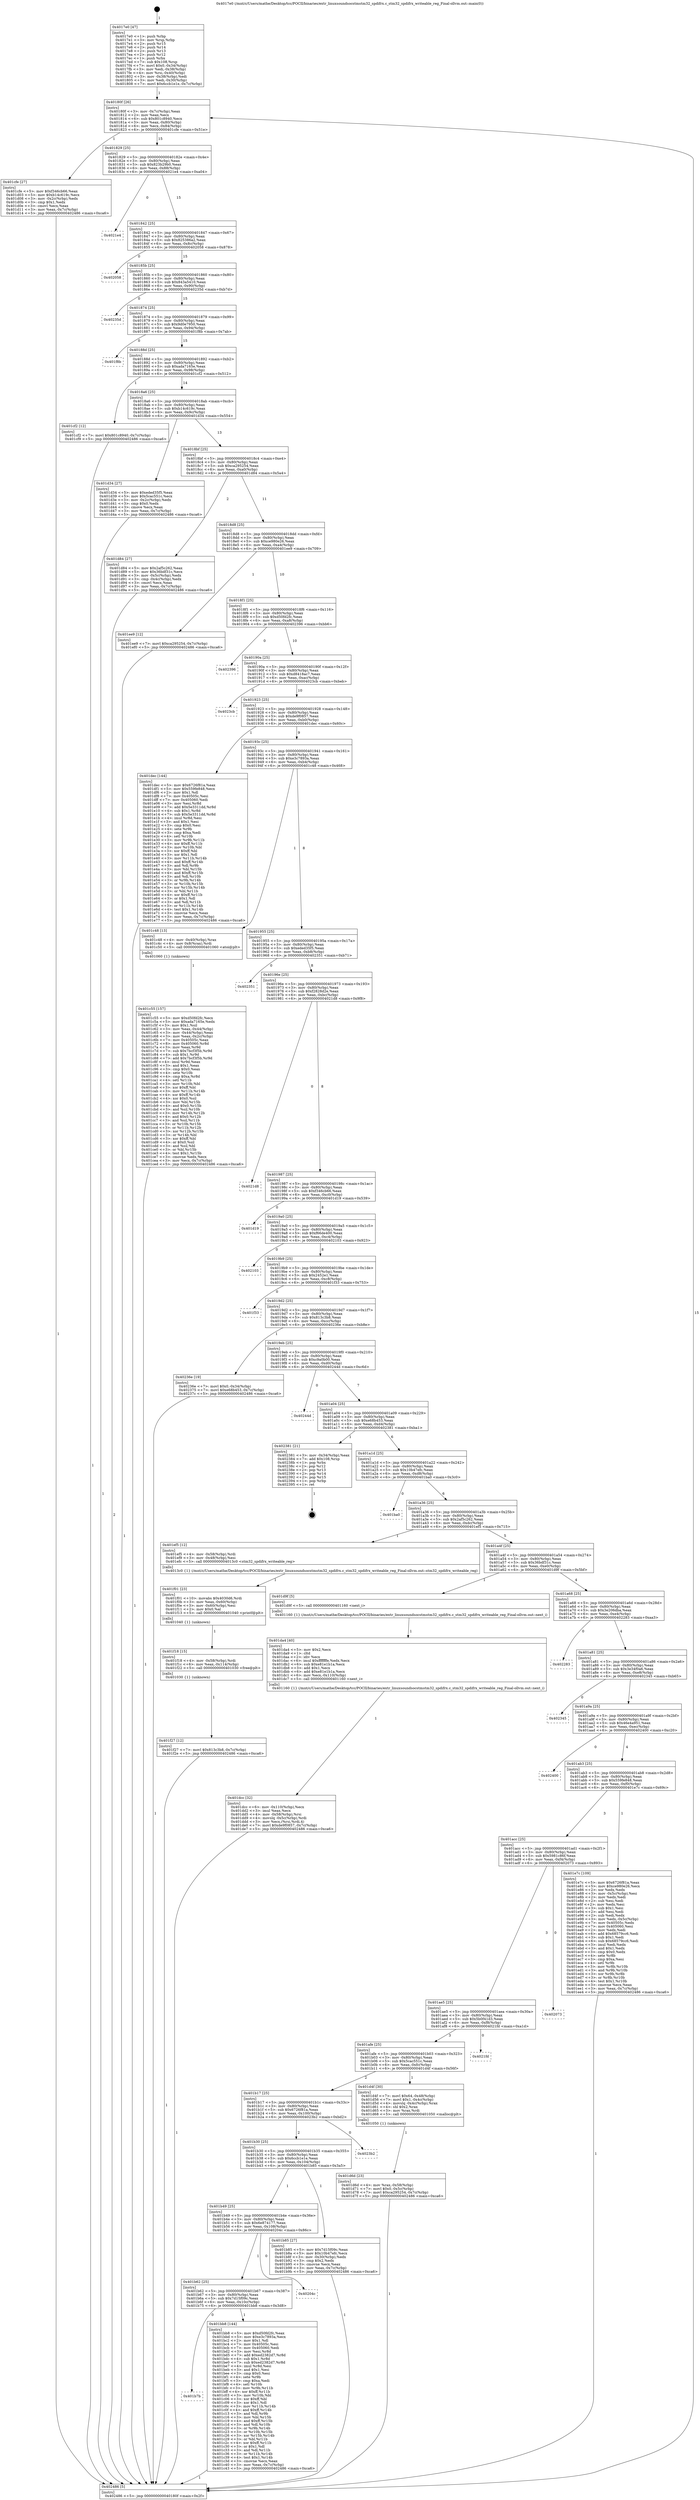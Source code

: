 digraph "0x4017e0" {
  label = "0x4017e0 (/mnt/c/Users/mathe/Desktop/tcc/POCII/binaries/extr_linuxsoundsocstmstm32_spdifrx.c_stm32_spdifrx_writeable_reg_Final-ollvm.out::main(0))"
  labelloc = "t"
  node[shape=record]

  Entry [label="",width=0.3,height=0.3,shape=circle,fillcolor=black,style=filled]
  "0x40180f" [label="{
     0x40180f [26]\l
     | [instrs]\l
     &nbsp;&nbsp;0x40180f \<+3\>: mov -0x7c(%rbp),%eax\l
     &nbsp;&nbsp;0x401812 \<+2\>: mov %eax,%ecx\l
     &nbsp;&nbsp;0x401814 \<+6\>: sub $0x801c8940,%ecx\l
     &nbsp;&nbsp;0x40181a \<+3\>: mov %eax,-0x80(%rbp)\l
     &nbsp;&nbsp;0x40181d \<+6\>: mov %ecx,-0x84(%rbp)\l
     &nbsp;&nbsp;0x401823 \<+6\>: je 0000000000401cfe \<main+0x51e\>\l
  }"]
  "0x401cfe" [label="{
     0x401cfe [27]\l
     | [instrs]\l
     &nbsp;&nbsp;0x401cfe \<+5\>: mov $0xf346cb66,%eax\l
     &nbsp;&nbsp;0x401d03 \<+5\>: mov $0xb14c619c,%ecx\l
     &nbsp;&nbsp;0x401d08 \<+3\>: mov -0x2c(%rbp),%edx\l
     &nbsp;&nbsp;0x401d0b \<+3\>: cmp $0x1,%edx\l
     &nbsp;&nbsp;0x401d0e \<+3\>: cmovl %ecx,%eax\l
     &nbsp;&nbsp;0x401d11 \<+3\>: mov %eax,-0x7c(%rbp)\l
     &nbsp;&nbsp;0x401d14 \<+5\>: jmp 0000000000402486 \<main+0xca6\>\l
  }"]
  "0x401829" [label="{
     0x401829 [25]\l
     | [instrs]\l
     &nbsp;&nbsp;0x401829 \<+5\>: jmp 000000000040182e \<main+0x4e\>\l
     &nbsp;&nbsp;0x40182e \<+3\>: mov -0x80(%rbp),%eax\l
     &nbsp;&nbsp;0x401831 \<+5\>: sub $0x823b29b0,%eax\l
     &nbsp;&nbsp;0x401836 \<+6\>: mov %eax,-0x88(%rbp)\l
     &nbsp;&nbsp;0x40183c \<+6\>: je 00000000004021e4 \<main+0xa04\>\l
  }"]
  Exit [label="",width=0.3,height=0.3,shape=circle,fillcolor=black,style=filled,peripheries=2]
  "0x4021e4" [label="{
     0x4021e4\l
  }", style=dashed]
  "0x401842" [label="{
     0x401842 [25]\l
     | [instrs]\l
     &nbsp;&nbsp;0x401842 \<+5\>: jmp 0000000000401847 \<main+0x67\>\l
     &nbsp;&nbsp;0x401847 \<+3\>: mov -0x80(%rbp),%eax\l
     &nbsp;&nbsp;0x40184a \<+5\>: sub $0x825386a2,%eax\l
     &nbsp;&nbsp;0x40184f \<+6\>: mov %eax,-0x8c(%rbp)\l
     &nbsp;&nbsp;0x401855 \<+6\>: je 0000000000402058 \<main+0x878\>\l
  }"]
  "0x401f27" [label="{
     0x401f27 [12]\l
     | [instrs]\l
     &nbsp;&nbsp;0x401f27 \<+7\>: movl $0x813c3b8,-0x7c(%rbp)\l
     &nbsp;&nbsp;0x401f2e \<+5\>: jmp 0000000000402486 \<main+0xca6\>\l
  }"]
  "0x402058" [label="{
     0x402058\l
  }", style=dashed]
  "0x40185b" [label="{
     0x40185b [25]\l
     | [instrs]\l
     &nbsp;&nbsp;0x40185b \<+5\>: jmp 0000000000401860 \<main+0x80\>\l
     &nbsp;&nbsp;0x401860 \<+3\>: mov -0x80(%rbp),%eax\l
     &nbsp;&nbsp;0x401863 \<+5\>: sub $0x843a5410,%eax\l
     &nbsp;&nbsp;0x401868 \<+6\>: mov %eax,-0x90(%rbp)\l
     &nbsp;&nbsp;0x40186e \<+6\>: je 000000000040235d \<main+0xb7d\>\l
  }"]
  "0x401f18" [label="{
     0x401f18 [15]\l
     | [instrs]\l
     &nbsp;&nbsp;0x401f18 \<+4\>: mov -0x58(%rbp),%rdi\l
     &nbsp;&nbsp;0x401f1c \<+6\>: mov %eax,-0x114(%rbp)\l
     &nbsp;&nbsp;0x401f22 \<+5\>: call 0000000000401030 \<free@plt\>\l
     | [calls]\l
     &nbsp;&nbsp;0x401030 \{1\} (unknown)\l
  }"]
  "0x40235d" [label="{
     0x40235d\l
  }", style=dashed]
  "0x401874" [label="{
     0x401874 [25]\l
     | [instrs]\l
     &nbsp;&nbsp;0x401874 \<+5\>: jmp 0000000000401879 \<main+0x99\>\l
     &nbsp;&nbsp;0x401879 \<+3\>: mov -0x80(%rbp),%eax\l
     &nbsp;&nbsp;0x40187c \<+5\>: sub $0x9d0e7950,%eax\l
     &nbsp;&nbsp;0x401881 \<+6\>: mov %eax,-0x94(%rbp)\l
     &nbsp;&nbsp;0x401887 \<+6\>: je 0000000000401f8b \<main+0x7ab\>\l
  }"]
  "0x401f01" [label="{
     0x401f01 [23]\l
     | [instrs]\l
     &nbsp;&nbsp;0x401f01 \<+10\>: movabs $0x4030d6,%rdi\l
     &nbsp;&nbsp;0x401f0b \<+3\>: mov %eax,-0x60(%rbp)\l
     &nbsp;&nbsp;0x401f0e \<+3\>: mov -0x60(%rbp),%esi\l
     &nbsp;&nbsp;0x401f11 \<+2\>: mov $0x0,%al\l
     &nbsp;&nbsp;0x401f13 \<+5\>: call 0000000000401040 \<printf@plt\>\l
     | [calls]\l
     &nbsp;&nbsp;0x401040 \{1\} (unknown)\l
  }"]
  "0x401f8b" [label="{
     0x401f8b\l
  }", style=dashed]
  "0x40188d" [label="{
     0x40188d [25]\l
     | [instrs]\l
     &nbsp;&nbsp;0x40188d \<+5\>: jmp 0000000000401892 \<main+0xb2\>\l
     &nbsp;&nbsp;0x401892 \<+3\>: mov -0x80(%rbp),%eax\l
     &nbsp;&nbsp;0x401895 \<+5\>: sub $0xada7165e,%eax\l
     &nbsp;&nbsp;0x40189a \<+6\>: mov %eax,-0x98(%rbp)\l
     &nbsp;&nbsp;0x4018a0 \<+6\>: je 0000000000401cf2 \<main+0x512\>\l
  }"]
  "0x401dcc" [label="{
     0x401dcc [32]\l
     | [instrs]\l
     &nbsp;&nbsp;0x401dcc \<+6\>: mov -0x110(%rbp),%ecx\l
     &nbsp;&nbsp;0x401dd2 \<+3\>: imul %eax,%ecx\l
     &nbsp;&nbsp;0x401dd5 \<+4\>: mov -0x58(%rbp),%rsi\l
     &nbsp;&nbsp;0x401dd9 \<+4\>: movslq -0x5c(%rbp),%rdi\l
     &nbsp;&nbsp;0x401ddd \<+3\>: mov %ecx,(%rsi,%rdi,4)\l
     &nbsp;&nbsp;0x401de0 \<+7\>: movl $0xde9f0857,-0x7c(%rbp)\l
     &nbsp;&nbsp;0x401de7 \<+5\>: jmp 0000000000402486 \<main+0xca6\>\l
  }"]
  "0x401cf2" [label="{
     0x401cf2 [12]\l
     | [instrs]\l
     &nbsp;&nbsp;0x401cf2 \<+7\>: movl $0x801c8940,-0x7c(%rbp)\l
     &nbsp;&nbsp;0x401cf9 \<+5\>: jmp 0000000000402486 \<main+0xca6\>\l
  }"]
  "0x4018a6" [label="{
     0x4018a6 [25]\l
     | [instrs]\l
     &nbsp;&nbsp;0x4018a6 \<+5\>: jmp 00000000004018ab \<main+0xcb\>\l
     &nbsp;&nbsp;0x4018ab \<+3\>: mov -0x80(%rbp),%eax\l
     &nbsp;&nbsp;0x4018ae \<+5\>: sub $0xb14c619c,%eax\l
     &nbsp;&nbsp;0x4018b3 \<+6\>: mov %eax,-0x9c(%rbp)\l
     &nbsp;&nbsp;0x4018b9 \<+6\>: je 0000000000401d34 \<main+0x554\>\l
  }"]
  "0x401da4" [label="{
     0x401da4 [40]\l
     | [instrs]\l
     &nbsp;&nbsp;0x401da4 \<+5\>: mov $0x2,%ecx\l
     &nbsp;&nbsp;0x401da9 \<+1\>: cltd\l
     &nbsp;&nbsp;0x401daa \<+2\>: idiv %ecx\l
     &nbsp;&nbsp;0x401dac \<+6\>: imul $0xfffffffe,%edx,%ecx\l
     &nbsp;&nbsp;0x401db2 \<+6\>: sub $0xe81e1b1a,%ecx\l
     &nbsp;&nbsp;0x401db8 \<+3\>: add $0x1,%ecx\l
     &nbsp;&nbsp;0x401dbb \<+6\>: add $0xe81e1b1a,%ecx\l
     &nbsp;&nbsp;0x401dc1 \<+6\>: mov %ecx,-0x110(%rbp)\l
     &nbsp;&nbsp;0x401dc7 \<+5\>: call 0000000000401160 \<next_i\>\l
     | [calls]\l
     &nbsp;&nbsp;0x401160 \{1\} (/mnt/c/Users/mathe/Desktop/tcc/POCII/binaries/extr_linuxsoundsocstmstm32_spdifrx.c_stm32_spdifrx_writeable_reg_Final-ollvm.out::next_i)\l
  }"]
  "0x401d34" [label="{
     0x401d34 [27]\l
     | [instrs]\l
     &nbsp;&nbsp;0x401d34 \<+5\>: mov $0xeded35f5,%eax\l
     &nbsp;&nbsp;0x401d39 \<+5\>: mov $0x5cac551c,%ecx\l
     &nbsp;&nbsp;0x401d3e \<+3\>: mov -0x2c(%rbp),%edx\l
     &nbsp;&nbsp;0x401d41 \<+3\>: cmp $0x0,%edx\l
     &nbsp;&nbsp;0x401d44 \<+3\>: cmove %ecx,%eax\l
     &nbsp;&nbsp;0x401d47 \<+3\>: mov %eax,-0x7c(%rbp)\l
     &nbsp;&nbsp;0x401d4a \<+5\>: jmp 0000000000402486 \<main+0xca6\>\l
  }"]
  "0x4018bf" [label="{
     0x4018bf [25]\l
     | [instrs]\l
     &nbsp;&nbsp;0x4018bf \<+5\>: jmp 00000000004018c4 \<main+0xe4\>\l
     &nbsp;&nbsp;0x4018c4 \<+3\>: mov -0x80(%rbp),%eax\l
     &nbsp;&nbsp;0x4018c7 \<+5\>: sub $0xca295254,%eax\l
     &nbsp;&nbsp;0x4018cc \<+6\>: mov %eax,-0xa0(%rbp)\l
     &nbsp;&nbsp;0x4018d2 \<+6\>: je 0000000000401d84 \<main+0x5a4\>\l
  }"]
  "0x401d6d" [label="{
     0x401d6d [23]\l
     | [instrs]\l
     &nbsp;&nbsp;0x401d6d \<+4\>: mov %rax,-0x58(%rbp)\l
     &nbsp;&nbsp;0x401d71 \<+7\>: movl $0x0,-0x5c(%rbp)\l
     &nbsp;&nbsp;0x401d78 \<+7\>: movl $0xca295254,-0x7c(%rbp)\l
     &nbsp;&nbsp;0x401d7f \<+5\>: jmp 0000000000402486 \<main+0xca6\>\l
  }"]
  "0x401d84" [label="{
     0x401d84 [27]\l
     | [instrs]\l
     &nbsp;&nbsp;0x401d84 \<+5\>: mov $0x2af5c262,%eax\l
     &nbsp;&nbsp;0x401d89 \<+5\>: mov $0x36bdf31c,%ecx\l
     &nbsp;&nbsp;0x401d8e \<+3\>: mov -0x5c(%rbp),%edx\l
     &nbsp;&nbsp;0x401d91 \<+3\>: cmp -0x4c(%rbp),%edx\l
     &nbsp;&nbsp;0x401d94 \<+3\>: cmovl %ecx,%eax\l
     &nbsp;&nbsp;0x401d97 \<+3\>: mov %eax,-0x7c(%rbp)\l
     &nbsp;&nbsp;0x401d9a \<+5\>: jmp 0000000000402486 \<main+0xca6\>\l
  }"]
  "0x4018d8" [label="{
     0x4018d8 [25]\l
     | [instrs]\l
     &nbsp;&nbsp;0x4018d8 \<+5\>: jmp 00000000004018dd \<main+0xfd\>\l
     &nbsp;&nbsp;0x4018dd \<+3\>: mov -0x80(%rbp),%eax\l
     &nbsp;&nbsp;0x4018e0 \<+5\>: sub $0xce980e26,%eax\l
     &nbsp;&nbsp;0x4018e5 \<+6\>: mov %eax,-0xa4(%rbp)\l
     &nbsp;&nbsp;0x4018eb \<+6\>: je 0000000000401ee9 \<main+0x709\>\l
  }"]
  "0x401c55" [label="{
     0x401c55 [157]\l
     | [instrs]\l
     &nbsp;&nbsp;0x401c55 \<+5\>: mov $0xd50fd2fc,%ecx\l
     &nbsp;&nbsp;0x401c5a \<+5\>: mov $0xada7165e,%edx\l
     &nbsp;&nbsp;0x401c5f \<+3\>: mov $0x1,%sil\l
     &nbsp;&nbsp;0x401c62 \<+3\>: mov %eax,-0x44(%rbp)\l
     &nbsp;&nbsp;0x401c65 \<+3\>: mov -0x44(%rbp),%eax\l
     &nbsp;&nbsp;0x401c68 \<+3\>: mov %eax,-0x2c(%rbp)\l
     &nbsp;&nbsp;0x401c6b \<+7\>: mov 0x40505c,%eax\l
     &nbsp;&nbsp;0x401c72 \<+8\>: mov 0x405060,%r8d\l
     &nbsp;&nbsp;0x401c7a \<+3\>: mov %eax,%r9d\l
     &nbsp;&nbsp;0x401c7d \<+7\>: sub $0x7bcf3f5b,%r9d\l
     &nbsp;&nbsp;0x401c84 \<+4\>: sub $0x1,%r9d\l
     &nbsp;&nbsp;0x401c88 \<+7\>: add $0x7bcf3f5b,%r9d\l
     &nbsp;&nbsp;0x401c8f \<+4\>: imul %r9d,%eax\l
     &nbsp;&nbsp;0x401c93 \<+3\>: and $0x1,%eax\l
     &nbsp;&nbsp;0x401c96 \<+3\>: cmp $0x0,%eax\l
     &nbsp;&nbsp;0x401c99 \<+4\>: sete %r10b\l
     &nbsp;&nbsp;0x401c9d \<+4\>: cmp $0xa,%r8d\l
     &nbsp;&nbsp;0x401ca1 \<+4\>: setl %r11b\l
     &nbsp;&nbsp;0x401ca5 \<+3\>: mov %r10b,%bl\l
     &nbsp;&nbsp;0x401ca8 \<+3\>: xor $0xff,%bl\l
     &nbsp;&nbsp;0x401cab \<+3\>: mov %r11b,%r14b\l
     &nbsp;&nbsp;0x401cae \<+4\>: xor $0xff,%r14b\l
     &nbsp;&nbsp;0x401cb2 \<+4\>: xor $0x0,%sil\l
     &nbsp;&nbsp;0x401cb6 \<+3\>: mov %bl,%r15b\l
     &nbsp;&nbsp;0x401cb9 \<+4\>: and $0x0,%r15b\l
     &nbsp;&nbsp;0x401cbd \<+3\>: and %sil,%r10b\l
     &nbsp;&nbsp;0x401cc0 \<+3\>: mov %r14b,%r12b\l
     &nbsp;&nbsp;0x401cc3 \<+4\>: and $0x0,%r12b\l
     &nbsp;&nbsp;0x401cc7 \<+3\>: and %sil,%r11b\l
     &nbsp;&nbsp;0x401cca \<+3\>: or %r10b,%r15b\l
     &nbsp;&nbsp;0x401ccd \<+3\>: or %r11b,%r12b\l
     &nbsp;&nbsp;0x401cd0 \<+3\>: xor %r12b,%r15b\l
     &nbsp;&nbsp;0x401cd3 \<+3\>: or %r14b,%bl\l
     &nbsp;&nbsp;0x401cd6 \<+3\>: xor $0xff,%bl\l
     &nbsp;&nbsp;0x401cd9 \<+4\>: or $0x0,%sil\l
     &nbsp;&nbsp;0x401cdd \<+3\>: and %sil,%bl\l
     &nbsp;&nbsp;0x401ce0 \<+3\>: or %bl,%r15b\l
     &nbsp;&nbsp;0x401ce3 \<+4\>: test $0x1,%r15b\l
     &nbsp;&nbsp;0x401ce7 \<+3\>: cmovne %edx,%ecx\l
     &nbsp;&nbsp;0x401cea \<+3\>: mov %ecx,-0x7c(%rbp)\l
     &nbsp;&nbsp;0x401ced \<+5\>: jmp 0000000000402486 \<main+0xca6\>\l
  }"]
  "0x401ee9" [label="{
     0x401ee9 [12]\l
     | [instrs]\l
     &nbsp;&nbsp;0x401ee9 \<+7\>: movl $0xca295254,-0x7c(%rbp)\l
     &nbsp;&nbsp;0x401ef0 \<+5\>: jmp 0000000000402486 \<main+0xca6\>\l
  }"]
  "0x4018f1" [label="{
     0x4018f1 [25]\l
     | [instrs]\l
     &nbsp;&nbsp;0x4018f1 \<+5\>: jmp 00000000004018f6 \<main+0x116\>\l
     &nbsp;&nbsp;0x4018f6 \<+3\>: mov -0x80(%rbp),%eax\l
     &nbsp;&nbsp;0x4018f9 \<+5\>: sub $0xd50fd2fc,%eax\l
     &nbsp;&nbsp;0x4018fe \<+6\>: mov %eax,-0xa8(%rbp)\l
     &nbsp;&nbsp;0x401904 \<+6\>: je 0000000000402396 \<main+0xbb6\>\l
  }"]
  "0x401b7b" [label="{
     0x401b7b\l
  }", style=dashed]
  "0x402396" [label="{
     0x402396\l
  }", style=dashed]
  "0x40190a" [label="{
     0x40190a [25]\l
     | [instrs]\l
     &nbsp;&nbsp;0x40190a \<+5\>: jmp 000000000040190f \<main+0x12f\>\l
     &nbsp;&nbsp;0x40190f \<+3\>: mov -0x80(%rbp),%eax\l
     &nbsp;&nbsp;0x401912 \<+5\>: sub $0xd8418ac7,%eax\l
     &nbsp;&nbsp;0x401917 \<+6\>: mov %eax,-0xac(%rbp)\l
     &nbsp;&nbsp;0x40191d \<+6\>: je 00000000004023cb \<main+0xbeb\>\l
  }"]
  "0x401bb8" [label="{
     0x401bb8 [144]\l
     | [instrs]\l
     &nbsp;&nbsp;0x401bb8 \<+5\>: mov $0xd50fd2fc,%eax\l
     &nbsp;&nbsp;0x401bbd \<+5\>: mov $0xe3c7893a,%ecx\l
     &nbsp;&nbsp;0x401bc2 \<+2\>: mov $0x1,%dl\l
     &nbsp;&nbsp;0x401bc4 \<+7\>: mov 0x40505c,%esi\l
     &nbsp;&nbsp;0x401bcb \<+7\>: mov 0x405060,%edi\l
     &nbsp;&nbsp;0x401bd2 \<+3\>: mov %esi,%r8d\l
     &nbsp;&nbsp;0x401bd5 \<+7\>: add $0xed2382d7,%r8d\l
     &nbsp;&nbsp;0x401bdc \<+4\>: sub $0x1,%r8d\l
     &nbsp;&nbsp;0x401be0 \<+7\>: sub $0xed2382d7,%r8d\l
     &nbsp;&nbsp;0x401be7 \<+4\>: imul %r8d,%esi\l
     &nbsp;&nbsp;0x401beb \<+3\>: and $0x1,%esi\l
     &nbsp;&nbsp;0x401bee \<+3\>: cmp $0x0,%esi\l
     &nbsp;&nbsp;0x401bf1 \<+4\>: sete %r9b\l
     &nbsp;&nbsp;0x401bf5 \<+3\>: cmp $0xa,%edi\l
     &nbsp;&nbsp;0x401bf8 \<+4\>: setl %r10b\l
     &nbsp;&nbsp;0x401bfc \<+3\>: mov %r9b,%r11b\l
     &nbsp;&nbsp;0x401bff \<+4\>: xor $0xff,%r11b\l
     &nbsp;&nbsp;0x401c03 \<+3\>: mov %r10b,%bl\l
     &nbsp;&nbsp;0x401c06 \<+3\>: xor $0xff,%bl\l
     &nbsp;&nbsp;0x401c09 \<+3\>: xor $0x1,%dl\l
     &nbsp;&nbsp;0x401c0c \<+3\>: mov %r11b,%r14b\l
     &nbsp;&nbsp;0x401c0f \<+4\>: and $0xff,%r14b\l
     &nbsp;&nbsp;0x401c13 \<+3\>: and %dl,%r9b\l
     &nbsp;&nbsp;0x401c16 \<+3\>: mov %bl,%r15b\l
     &nbsp;&nbsp;0x401c19 \<+4\>: and $0xff,%r15b\l
     &nbsp;&nbsp;0x401c1d \<+3\>: and %dl,%r10b\l
     &nbsp;&nbsp;0x401c20 \<+3\>: or %r9b,%r14b\l
     &nbsp;&nbsp;0x401c23 \<+3\>: or %r10b,%r15b\l
     &nbsp;&nbsp;0x401c26 \<+3\>: xor %r15b,%r14b\l
     &nbsp;&nbsp;0x401c29 \<+3\>: or %bl,%r11b\l
     &nbsp;&nbsp;0x401c2c \<+4\>: xor $0xff,%r11b\l
     &nbsp;&nbsp;0x401c30 \<+3\>: or $0x1,%dl\l
     &nbsp;&nbsp;0x401c33 \<+3\>: and %dl,%r11b\l
     &nbsp;&nbsp;0x401c36 \<+3\>: or %r11b,%r14b\l
     &nbsp;&nbsp;0x401c39 \<+4\>: test $0x1,%r14b\l
     &nbsp;&nbsp;0x401c3d \<+3\>: cmovne %ecx,%eax\l
     &nbsp;&nbsp;0x401c40 \<+3\>: mov %eax,-0x7c(%rbp)\l
     &nbsp;&nbsp;0x401c43 \<+5\>: jmp 0000000000402486 \<main+0xca6\>\l
  }"]
  "0x4023cb" [label="{
     0x4023cb\l
  }", style=dashed]
  "0x401923" [label="{
     0x401923 [25]\l
     | [instrs]\l
     &nbsp;&nbsp;0x401923 \<+5\>: jmp 0000000000401928 \<main+0x148\>\l
     &nbsp;&nbsp;0x401928 \<+3\>: mov -0x80(%rbp),%eax\l
     &nbsp;&nbsp;0x40192b \<+5\>: sub $0xde9f0857,%eax\l
     &nbsp;&nbsp;0x401930 \<+6\>: mov %eax,-0xb0(%rbp)\l
     &nbsp;&nbsp;0x401936 \<+6\>: je 0000000000401dec \<main+0x60c\>\l
  }"]
  "0x401b62" [label="{
     0x401b62 [25]\l
     | [instrs]\l
     &nbsp;&nbsp;0x401b62 \<+5\>: jmp 0000000000401b67 \<main+0x387\>\l
     &nbsp;&nbsp;0x401b67 \<+3\>: mov -0x80(%rbp),%eax\l
     &nbsp;&nbsp;0x401b6a \<+5\>: sub $0x7d15f09c,%eax\l
     &nbsp;&nbsp;0x401b6f \<+6\>: mov %eax,-0x10c(%rbp)\l
     &nbsp;&nbsp;0x401b75 \<+6\>: je 0000000000401bb8 \<main+0x3d8\>\l
  }"]
  "0x401dec" [label="{
     0x401dec [144]\l
     | [instrs]\l
     &nbsp;&nbsp;0x401dec \<+5\>: mov $0x6726f81a,%eax\l
     &nbsp;&nbsp;0x401df1 \<+5\>: mov $0x559fe848,%ecx\l
     &nbsp;&nbsp;0x401df6 \<+2\>: mov $0x1,%dl\l
     &nbsp;&nbsp;0x401df8 \<+7\>: mov 0x40505c,%esi\l
     &nbsp;&nbsp;0x401dff \<+7\>: mov 0x405060,%edi\l
     &nbsp;&nbsp;0x401e06 \<+3\>: mov %esi,%r8d\l
     &nbsp;&nbsp;0x401e09 \<+7\>: add $0x5e3311dd,%r8d\l
     &nbsp;&nbsp;0x401e10 \<+4\>: sub $0x1,%r8d\l
     &nbsp;&nbsp;0x401e14 \<+7\>: sub $0x5e3311dd,%r8d\l
     &nbsp;&nbsp;0x401e1b \<+4\>: imul %r8d,%esi\l
     &nbsp;&nbsp;0x401e1f \<+3\>: and $0x1,%esi\l
     &nbsp;&nbsp;0x401e22 \<+3\>: cmp $0x0,%esi\l
     &nbsp;&nbsp;0x401e25 \<+4\>: sete %r9b\l
     &nbsp;&nbsp;0x401e29 \<+3\>: cmp $0xa,%edi\l
     &nbsp;&nbsp;0x401e2c \<+4\>: setl %r10b\l
     &nbsp;&nbsp;0x401e30 \<+3\>: mov %r9b,%r11b\l
     &nbsp;&nbsp;0x401e33 \<+4\>: xor $0xff,%r11b\l
     &nbsp;&nbsp;0x401e37 \<+3\>: mov %r10b,%bl\l
     &nbsp;&nbsp;0x401e3a \<+3\>: xor $0xff,%bl\l
     &nbsp;&nbsp;0x401e3d \<+3\>: xor $0x1,%dl\l
     &nbsp;&nbsp;0x401e40 \<+3\>: mov %r11b,%r14b\l
     &nbsp;&nbsp;0x401e43 \<+4\>: and $0xff,%r14b\l
     &nbsp;&nbsp;0x401e47 \<+3\>: and %dl,%r9b\l
     &nbsp;&nbsp;0x401e4a \<+3\>: mov %bl,%r15b\l
     &nbsp;&nbsp;0x401e4d \<+4\>: and $0xff,%r15b\l
     &nbsp;&nbsp;0x401e51 \<+3\>: and %dl,%r10b\l
     &nbsp;&nbsp;0x401e54 \<+3\>: or %r9b,%r14b\l
     &nbsp;&nbsp;0x401e57 \<+3\>: or %r10b,%r15b\l
     &nbsp;&nbsp;0x401e5a \<+3\>: xor %r15b,%r14b\l
     &nbsp;&nbsp;0x401e5d \<+3\>: or %bl,%r11b\l
     &nbsp;&nbsp;0x401e60 \<+4\>: xor $0xff,%r11b\l
     &nbsp;&nbsp;0x401e64 \<+3\>: or $0x1,%dl\l
     &nbsp;&nbsp;0x401e67 \<+3\>: and %dl,%r11b\l
     &nbsp;&nbsp;0x401e6a \<+3\>: or %r11b,%r14b\l
     &nbsp;&nbsp;0x401e6d \<+4\>: test $0x1,%r14b\l
     &nbsp;&nbsp;0x401e71 \<+3\>: cmovne %ecx,%eax\l
     &nbsp;&nbsp;0x401e74 \<+3\>: mov %eax,-0x7c(%rbp)\l
     &nbsp;&nbsp;0x401e77 \<+5\>: jmp 0000000000402486 \<main+0xca6\>\l
  }"]
  "0x40193c" [label="{
     0x40193c [25]\l
     | [instrs]\l
     &nbsp;&nbsp;0x40193c \<+5\>: jmp 0000000000401941 \<main+0x161\>\l
     &nbsp;&nbsp;0x401941 \<+3\>: mov -0x80(%rbp),%eax\l
     &nbsp;&nbsp;0x401944 \<+5\>: sub $0xe3c7893a,%eax\l
     &nbsp;&nbsp;0x401949 \<+6\>: mov %eax,-0xb4(%rbp)\l
     &nbsp;&nbsp;0x40194f \<+6\>: je 0000000000401c48 \<main+0x468\>\l
  }"]
  "0x40204c" [label="{
     0x40204c\l
  }", style=dashed]
  "0x401c48" [label="{
     0x401c48 [13]\l
     | [instrs]\l
     &nbsp;&nbsp;0x401c48 \<+4\>: mov -0x40(%rbp),%rax\l
     &nbsp;&nbsp;0x401c4c \<+4\>: mov 0x8(%rax),%rdi\l
     &nbsp;&nbsp;0x401c50 \<+5\>: call 0000000000401060 \<atoi@plt\>\l
     | [calls]\l
     &nbsp;&nbsp;0x401060 \{1\} (unknown)\l
  }"]
  "0x401955" [label="{
     0x401955 [25]\l
     | [instrs]\l
     &nbsp;&nbsp;0x401955 \<+5\>: jmp 000000000040195a \<main+0x17a\>\l
     &nbsp;&nbsp;0x40195a \<+3\>: mov -0x80(%rbp),%eax\l
     &nbsp;&nbsp;0x40195d \<+5\>: sub $0xeded35f5,%eax\l
     &nbsp;&nbsp;0x401962 \<+6\>: mov %eax,-0xb8(%rbp)\l
     &nbsp;&nbsp;0x401968 \<+6\>: je 0000000000402351 \<main+0xb71\>\l
  }"]
  "0x4017e0" [label="{
     0x4017e0 [47]\l
     | [instrs]\l
     &nbsp;&nbsp;0x4017e0 \<+1\>: push %rbp\l
     &nbsp;&nbsp;0x4017e1 \<+3\>: mov %rsp,%rbp\l
     &nbsp;&nbsp;0x4017e4 \<+2\>: push %r15\l
     &nbsp;&nbsp;0x4017e6 \<+2\>: push %r14\l
     &nbsp;&nbsp;0x4017e8 \<+2\>: push %r13\l
     &nbsp;&nbsp;0x4017ea \<+2\>: push %r12\l
     &nbsp;&nbsp;0x4017ec \<+1\>: push %rbx\l
     &nbsp;&nbsp;0x4017ed \<+7\>: sub $0x108,%rsp\l
     &nbsp;&nbsp;0x4017f4 \<+7\>: movl $0x0,-0x34(%rbp)\l
     &nbsp;&nbsp;0x4017fb \<+3\>: mov %edi,-0x38(%rbp)\l
     &nbsp;&nbsp;0x4017fe \<+4\>: mov %rsi,-0x40(%rbp)\l
     &nbsp;&nbsp;0x401802 \<+3\>: mov -0x38(%rbp),%edi\l
     &nbsp;&nbsp;0x401805 \<+3\>: mov %edi,-0x30(%rbp)\l
     &nbsp;&nbsp;0x401808 \<+7\>: movl $0x6ccb1e1e,-0x7c(%rbp)\l
  }"]
  "0x402351" [label="{
     0x402351\l
  }", style=dashed]
  "0x40196e" [label="{
     0x40196e [25]\l
     | [instrs]\l
     &nbsp;&nbsp;0x40196e \<+5\>: jmp 0000000000401973 \<main+0x193\>\l
     &nbsp;&nbsp;0x401973 \<+3\>: mov -0x80(%rbp),%eax\l
     &nbsp;&nbsp;0x401976 \<+5\>: sub $0xf2828d2e,%eax\l
     &nbsp;&nbsp;0x40197b \<+6\>: mov %eax,-0xbc(%rbp)\l
     &nbsp;&nbsp;0x401981 \<+6\>: je 00000000004021d8 \<main+0x9f8\>\l
  }"]
  "0x402486" [label="{
     0x402486 [5]\l
     | [instrs]\l
     &nbsp;&nbsp;0x402486 \<+5\>: jmp 000000000040180f \<main+0x2f\>\l
  }"]
  "0x4021d8" [label="{
     0x4021d8\l
  }", style=dashed]
  "0x401987" [label="{
     0x401987 [25]\l
     | [instrs]\l
     &nbsp;&nbsp;0x401987 \<+5\>: jmp 000000000040198c \<main+0x1ac\>\l
     &nbsp;&nbsp;0x40198c \<+3\>: mov -0x80(%rbp),%eax\l
     &nbsp;&nbsp;0x40198f \<+5\>: sub $0xf346cb66,%eax\l
     &nbsp;&nbsp;0x401994 \<+6\>: mov %eax,-0xc0(%rbp)\l
     &nbsp;&nbsp;0x40199a \<+6\>: je 0000000000401d19 \<main+0x539\>\l
  }"]
  "0x401b49" [label="{
     0x401b49 [25]\l
     | [instrs]\l
     &nbsp;&nbsp;0x401b49 \<+5\>: jmp 0000000000401b4e \<main+0x36e\>\l
     &nbsp;&nbsp;0x401b4e \<+3\>: mov -0x80(%rbp),%eax\l
     &nbsp;&nbsp;0x401b51 \<+5\>: sub $0x6e874177,%eax\l
     &nbsp;&nbsp;0x401b56 \<+6\>: mov %eax,-0x108(%rbp)\l
     &nbsp;&nbsp;0x401b5c \<+6\>: je 000000000040204c \<main+0x86c\>\l
  }"]
  "0x401d19" [label="{
     0x401d19\l
  }", style=dashed]
  "0x4019a0" [label="{
     0x4019a0 [25]\l
     | [instrs]\l
     &nbsp;&nbsp;0x4019a0 \<+5\>: jmp 00000000004019a5 \<main+0x1c5\>\l
     &nbsp;&nbsp;0x4019a5 \<+3\>: mov -0x80(%rbp),%eax\l
     &nbsp;&nbsp;0x4019a8 \<+5\>: sub $0xf66de400,%eax\l
     &nbsp;&nbsp;0x4019ad \<+6\>: mov %eax,-0xc4(%rbp)\l
     &nbsp;&nbsp;0x4019b3 \<+6\>: je 0000000000402103 \<main+0x923\>\l
  }"]
  "0x401b85" [label="{
     0x401b85 [27]\l
     | [instrs]\l
     &nbsp;&nbsp;0x401b85 \<+5\>: mov $0x7d15f09c,%eax\l
     &nbsp;&nbsp;0x401b8a \<+5\>: mov $0x10b47efc,%ecx\l
     &nbsp;&nbsp;0x401b8f \<+3\>: mov -0x30(%rbp),%edx\l
     &nbsp;&nbsp;0x401b92 \<+3\>: cmp $0x2,%edx\l
     &nbsp;&nbsp;0x401b95 \<+3\>: cmovne %ecx,%eax\l
     &nbsp;&nbsp;0x401b98 \<+3\>: mov %eax,-0x7c(%rbp)\l
     &nbsp;&nbsp;0x401b9b \<+5\>: jmp 0000000000402486 \<main+0xca6\>\l
  }"]
  "0x402103" [label="{
     0x402103\l
  }", style=dashed]
  "0x4019b9" [label="{
     0x4019b9 [25]\l
     | [instrs]\l
     &nbsp;&nbsp;0x4019b9 \<+5\>: jmp 00000000004019be \<main+0x1de\>\l
     &nbsp;&nbsp;0x4019be \<+3\>: mov -0x80(%rbp),%eax\l
     &nbsp;&nbsp;0x4019c1 \<+5\>: sub $0x2452e1,%eax\l
     &nbsp;&nbsp;0x4019c6 \<+6\>: mov %eax,-0xc8(%rbp)\l
     &nbsp;&nbsp;0x4019cc \<+6\>: je 0000000000401f33 \<main+0x753\>\l
  }"]
  "0x401b30" [label="{
     0x401b30 [25]\l
     | [instrs]\l
     &nbsp;&nbsp;0x401b30 \<+5\>: jmp 0000000000401b35 \<main+0x355\>\l
     &nbsp;&nbsp;0x401b35 \<+3\>: mov -0x80(%rbp),%eax\l
     &nbsp;&nbsp;0x401b38 \<+5\>: sub $0x6ccb1e1e,%eax\l
     &nbsp;&nbsp;0x401b3d \<+6\>: mov %eax,-0x104(%rbp)\l
     &nbsp;&nbsp;0x401b43 \<+6\>: je 0000000000401b85 \<main+0x3a5\>\l
  }"]
  "0x401f33" [label="{
     0x401f33\l
  }", style=dashed]
  "0x4019d2" [label="{
     0x4019d2 [25]\l
     | [instrs]\l
     &nbsp;&nbsp;0x4019d2 \<+5\>: jmp 00000000004019d7 \<main+0x1f7\>\l
     &nbsp;&nbsp;0x4019d7 \<+3\>: mov -0x80(%rbp),%eax\l
     &nbsp;&nbsp;0x4019da \<+5\>: sub $0x813c3b8,%eax\l
     &nbsp;&nbsp;0x4019df \<+6\>: mov %eax,-0xcc(%rbp)\l
     &nbsp;&nbsp;0x4019e5 \<+6\>: je 000000000040236e \<main+0xb8e\>\l
  }"]
  "0x4023b2" [label="{
     0x4023b2\l
  }", style=dashed]
  "0x40236e" [label="{
     0x40236e [19]\l
     | [instrs]\l
     &nbsp;&nbsp;0x40236e \<+7\>: movl $0x0,-0x34(%rbp)\l
     &nbsp;&nbsp;0x402375 \<+7\>: movl $0xe68b453,-0x7c(%rbp)\l
     &nbsp;&nbsp;0x40237c \<+5\>: jmp 0000000000402486 \<main+0xca6\>\l
  }"]
  "0x4019eb" [label="{
     0x4019eb [25]\l
     | [instrs]\l
     &nbsp;&nbsp;0x4019eb \<+5\>: jmp 00000000004019f0 \<main+0x210\>\l
     &nbsp;&nbsp;0x4019f0 \<+3\>: mov -0x80(%rbp),%eax\l
     &nbsp;&nbsp;0x4019f3 \<+5\>: sub $0xc9a0b00,%eax\l
     &nbsp;&nbsp;0x4019f8 \<+6\>: mov %eax,-0xd0(%rbp)\l
     &nbsp;&nbsp;0x4019fe \<+6\>: je 000000000040244d \<main+0xc6d\>\l
  }"]
  "0x401b17" [label="{
     0x401b17 [25]\l
     | [instrs]\l
     &nbsp;&nbsp;0x401b17 \<+5\>: jmp 0000000000401b1c \<main+0x33c\>\l
     &nbsp;&nbsp;0x401b1c \<+3\>: mov -0x80(%rbp),%eax\l
     &nbsp;&nbsp;0x401b1f \<+5\>: sub $0x6726f81a,%eax\l
     &nbsp;&nbsp;0x401b24 \<+6\>: mov %eax,-0x100(%rbp)\l
     &nbsp;&nbsp;0x401b2a \<+6\>: je 00000000004023b2 \<main+0xbd2\>\l
  }"]
  "0x40244d" [label="{
     0x40244d\l
  }", style=dashed]
  "0x401a04" [label="{
     0x401a04 [25]\l
     | [instrs]\l
     &nbsp;&nbsp;0x401a04 \<+5\>: jmp 0000000000401a09 \<main+0x229\>\l
     &nbsp;&nbsp;0x401a09 \<+3\>: mov -0x80(%rbp),%eax\l
     &nbsp;&nbsp;0x401a0c \<+5\>: sub $0xe68b453,%eax\l
     &nbsp;&nbsp;0x401a11 \<+6\>: mov %eax,-0xd4(%rbp)\l
     &nbsp;&nbsp;0x401a17 \<+6\>: je 0000000000402381 \<main+0xba1\>\l
  }"]
  "0x401d4f" [label="{
     0x401d4f [30]\l
     | [instrs]\l
     &nbsp;&nbsp;0x401d4f \<+7\>: movl $0x64,-0x48(%rbp)\l
     &nbsp;&nbsp;0x401d56 \<+7\>: movl $0x1,-0x4c(%rbp)\l
     &nbsp;&nbsp;0x401d5d \<+4\>: movslq -0x4c(%rbp),%rax\l
     &nbsp;&nbsp;0x401d61 \<+4\>: shl $0x2,%rax\l
     &nbsp;&nbsp;0x401d65 \<+3\>: mov %rax,%rdi\l
     &nbsp;&nbsp;0x401d68 \<+5\>: call 0000000000401050 \<malloc@plt\>\l
     | [calls]\l
     &nbsp;&nbsp;0x401050 \{1\} (unknown)\l
  }"]
  "0x402381" [label="{
     0x402381 [21]\l
     | [instrs]\l
     &nbsp;&nbsp;0x402381 \<+3\>: mov -0x34(%rbp),%eax\l
     &nbsp;&nbsp;0x402384 \<+7\>: add $0x108,%rsp\l
     &nbsp;&nbsp;0x40238b \<+1\>: pop %rbx\l
     &nbsp;&nbsp;0x40238c \<+2\>: pop %r12\l
     &nbsp;&nbsp;0x40238e \<+2\>: pop %r13\l
     &nbsp;&nbsp;0x402390 \<+2\>: pop %r14\l
     &nbsp;&nbsp;0x402392 \<+2\>: pop %r15\l
     &nbsp;&nbsp;0x402394 \<+1\>: pop %rbp\l
     &nbsp;&nbsp;0x402395 \<+1\>: ret\l
  }"]
  "0x401a1d" [label="{
     0x401a1d [25]\l
     | [instrs]\l
     &nbsp;&nbsp;0x401a1d \<+5\>: jmp 0000000000401a22 \<main+0x242\>\l
     &nbsp;&nbsp;0x401a22 \<+3\>: mov -0x80(%rbp),%eax\l
     &nbsp;&nbsp;0x401a25 \<+5\>: sub $0x10b47efc,%eax\l
     &nbsp;&nbsp;0x401a2a \<+6\>: mov %eax,-0xd8(%rbp)\l
     &nbsp;&nbsp;0x401a30 \<+6\>: je 0000000000401ba0 \<main+0x3c0\>\l
  }"]
  "0x401afe" [label="{
     0x401afe [25]\l
     | [instrs]\l
     &nbsp;&nbsp;0x401afe \<+5\>: jmp 0000000000401b03 \<main+0x323\>\l
     &nbsp;&nbsp;0x401b03 \<+3\>: mov -0x80(%rbp),%eax\l
     &nbsp;&nbsp;0x401b06 \<+5\>: sub $0x5cac551c,%eax\l
     &nbsp;&nbsp;0x401b0b \<+6\>: mov %eax,-0xfc(%rbp)\l
     &nbsp;&nbsp;0x401b11 \<+6\>: je 0000000000401d4f \<main+0x56f\>\l
  }"]
  "0x401ba0" [label="{
     0x401ba0\l
  }", style=dashed]
  "0x401a36" [label="{
     0x401a36 [25]\l
     | [instrs]\l
     &nbsp;&nbsp;0x401a36 \<+5\>: jmp 0000000000401a3b \<main+0x25b\>\l
     &nbsp;&nbsp;0x401a3b \<+3\>: mov -0x80(%rbp),%eax\l
     &nbsp;&nbsp;0x401a3e \<+5\>: sub $0x2af5c262,%eax\l
     &nbsp;&nbsp;0x401a43 \<+6\>: mov %eax,-0xdc(%rbp)\l
     &nbsp;&nbsp;0x401a49 \<+6\>: je 0000000000401ef5 \<main+0x715\>\l
  }"]
  "0x4021fd" [label="{
     0x4021fd\l
  }", style=dashed]
  "0x401ef5" [label="{
     0x401ef5 [12]\l
     | [instrs]\l
     &nbsp;&nbsp;0x401ef5 \<+4\>: mov -0x58(%rbp),%rdi\l
     &nbsp;&nbsp;0x401ef9 \<+3\>: mov -0x48(%rbp),%esi\l
     &nbsp;&nbsp;0x401efc \<+5\>: call 00000000004013c0 \<stm32_spdifrx_writeable_reg\>\l
     | [calls]\l
     &nbsp;&nbsp;0x4013c0 \{1\} (/mnt/c/Users/mathe/Desktop/tcc/POCII/binaries/extr_linuxsoundsocstmstm32_spdifrx.c_stm32_spdifrx_writeable_reg_Final-ollvm.out::stm32_spdifrx_writeable_reg)\l
  }"]
  "0x401a4f" [label="{
     0x401a4f [25]\l
     | [instrs]\l
     &nbsp;&nbsp;0x401a4f \<+5\>: jmp 0000000000401a54 \<main+0x274\>\l
     &nbsp;&nbsp;0x401a54 \<+3\>: mov -0x80(%rbp),%eax\l
     &nbsp;&nbsp;0x401a57 \<+5\>: sub $0x36bdf31c,%eax\l
     &nbsp;&nbsp;0x401a5c \<+6\>: mov %eax,-0xe0(%rbp)\l
     &nbsp;&nbsp;0x401a62 \<+6\>: je 0000000000401d9f \<main+0x5bf\>\l
  }"]
  "0x401ae5" [label="{
     0x401ae5 [25]\l
     | [instrs]\l
     &nbsp;&nbsp;0x401ae5 \<+5\>: jmp 0000000000401aea \<main+0x30a\>\l
     &nbsp;&nbsp;0x401aea \<+3\>: mov -0x80(%rbp),%eax\l
     &nbsp;&nbsp;0x401aed \<+5\>: sub $0x5b0f41d3,%eax\l
     &nbsp;&nbsp;0x401af2 \<+6\>: mov %eax,-0xf8(%rbp)\l
     &nbsp;&nbsp;0x401af8 \<+6\>: je 00000000004021fd \<main+0xa1d\>\l
  }"]
  "0x401d9f" [label="{
     0x401d9f [5]\l
     | [instrs]\l
     &nbsp;&nbsp;0x401d9f \<+5\>: call 0000000000401160 \<next_i\>\l
     | [calls]\l
     &nbsp;&nbsp;0x401160 \{1\} (/mnt/c/Users/mathe/Desktop/tcc/POCII/binaries/extr_linuxsoundsocstmstm32_spdifrx.c_stm32_spdifrx_writeable_reg_Final-ollvm.out::next_i)\l
  }"]
  "0x401a68" [label="{
     0x401a68 [25]\l
     | [instrs]\l
     &nbsp;&nbsp;0x401a68 \<+5\>: jmp 0000000000401a6d \<main+0x28d\>\l
     &nbsp;&nbsp;0x401a6d \<+3\>: mov -0x80(%rbp),%eax\l
     &nbsp;&nbsp;0x401a70 \<+5\>: sub $0x3e206dba,%eax\l
     &nbsp;&nbsp;0x401a75 \<+6\>: mov %eax,-0xe4(%rbp)\l
     &nbsp;&nbsp;0x401a7b \<+6\>: je 0000000000402283 \<main+0xaa3\>\l
  }"]
  "0x402073" [label="{
     0x402073\l
  }", style=dashed]
  "0x402283" [label="{
     0x402283\l
  }", style=dashed]
  "0x401a81" [label="{
     0x401a81 [25]\l
     | [instrs]\l
     &nbsp;&nbsp;0x401a81 \<+5\>: jmp 0000000000401a86 \<main+0x2a6\>\l
     &nbsp;&nbsp;0x401a86 \<+3\>: mov -0x80(%rbp),%eax\l
     &nbsp;&nbsp;0x401a89 \<+5\>: sub $0x3e34f0a6,%eax\l
     &nbsp;&nbsp;0x401a8e \<+6\>: mov %eax,-0xe8(%rbp)\l
     &nbsp;&nbsp;0x401a94 \<+6\>: je 0000000000402345 \<main+0xb65\>\l
  }"]
  "0x401acc" [label="{
     0x401acc [25]\l
     | [instrs]\l
     &nbsp;&nbsp;0x401acc \<+5\>: jmp 0000000000401ad1 \<main+0x2f1\>\l
     &nbsp;&nbsp;0x401ad1 \<+3\>: mov -0x80(%rbp),%eax\l
     &nbsp;&nbsp;0x401ad4 \<+5\>: sub $0x5981c86f,%eax\l
     &nbsp;&nbsp;0x401ad9 \<+6\>: mov %eax,-0xf4(%rbp)\l
     &nbsp;&nbsp;0x401adf \<+6\>: je 0000000000402073 \<main+0x893\>\l
  }"]
  "0x402345" [label="{
     0x402345\l
  }", style=dashed]
  "0x401a9a" [label="{
     0x401a9a [25]\l
     | [instrs]\l
     &nbsp;&nbsp;0x401a9a \<+5\>: jmp 0000000000401a9f \<main+0x2bf\>\l
     &nbsp;&nbsp;0x401a9f \<+3\>: mov -0x80(%rbp),%eax\l
     &nbsp;&nbsp;0x401aa2 \<+5\>: sub $0x46e4a951,%eax\l
     &nbsp;&nbsp;0x401aa7 \<+6\>: mov %eax,-0xec(%rbp)\l
     &nbsp;&nbsp;0x401aad \<+6\>: je 0000000000402400 \<main+0xc20\>\l
  }"]
  "0x401e7c" [label="{
     0x401e7c [109]\l
     | [instrs]\l
     &nbsp;&nbsp;0x401e7c \<+5\>: mov $0x6726f81a,%eax\l
     &nbsp;&nbsp;0x401e81 \<+5\>: mov $0xce980e26,%ecx\l
     &nbsp;&nbsp;0x401e86 \<+2\>: xor %edx,%edx\l
     &nbsp;&nbsp;0x401e88 \<+3\>: mov -0x5c(%rbp),%esi\l
     &nbsp;&nbsp;0x401e8b \<+2\>: mov %edx,%edi\l
     &nbsp;&nbsp;0x401e8d \<+2\>: sub %esi,%edi\l
     &nbsp;&nbsp;0x401e8f \<+2\>: mov %edx,%esi\l
     &nbsp;&nbsp;0x401e91 \<+3\>: sub $0x1,%esi\l
     &nbsp;&nbsp;0x401e94 \<+2\>: add %esi,%edi\l
     &nbsp;&nbsp;0x401e96 \<+2\>: sub %edi,%edx\l
     &nbsp;&nbsp;0x401e98 \<+3\>: mov %edx,-0x5c(%rbp)\l
     &nbsp;&nbsp;0x401e9b \<+7\>: mov 0x40505c,%edx\l
     &nbsp;&nbsp;0x401ea2 \<+7\>: mov 0x405060,%esi\l
     &nbsp;&nbsp;0x401ea9 \<+2\>: mov %edx,%edi\l
     &nbsp;&nbsp;0x401eab \<+6\>: add $0x68579cc6,%edi\l
     &nbsp;&nbsp;0x401eb1 \<+3\>: sub $0x1,%edi\l
     &nbsp;&nbsp;0x401eb4 \<+6\>: sub $0x68579cc6,%edi\l
     &nbsp;&nbsp;0x401eba \<+3\>: imul %edi,%edx\l
     &nbsp;&nbsp;0x401ebd \<+3\>: and $0x1,%edx\l
     &nbsp;&nbsp;0x401ec0 \<+3\>: cmp $0x0,%edx\l
     &nbsp;&nbsp;0x401ec3 \<+4\>: sete %r8b\l
     &nbsp;&nbsp;0x401ec7 \<+3\>: cmp $0xa,%esi\l
     &nbsp;&nbsp;0x401eca \<+4\>: setl %r9b\l
     &nbsp;&nbsp;0x401ece \<+3\>: mov %r8b,%r10b\l
     &nbsp;&nbsp;0x401ed1 \<+3\>: and %r9b,%r10b\l
     &nbsp;&nbsp;0x401ed4 \<+3\>: xor %r9b,%r8b\l
     &nbsp;&nbsp;0x401ed7 \<+3\>: or %r8b,%r10b\l
     &nbsp;&nbsp;0x401eda \<+4\>: test $0x1,%r10b\l
     &nbsp;&nbsp;0x401ede \<+3\>: cmovne %ecx,%eax\l
     &nbsp;&nbsp;0x401ee1 \<+3\>: mov %eax,-0x7c(%rbp)\l
     &nbsp;&nbsp;0x401ee4 \<+5\>: jmp 0000000000402486 \<main+0xca6\>\l
  }"]
  "0x402400" [label="{
     0x402400\l
  }", style=dashed]
  "0x401ab3" [label="{
     0x401ab3 [25]\l
     | [instrs]\l
     &nbsp;&nbsp;0x401ab3 \<+5\>: jmp 0000000000401ab8 \<main+0x2d8\>\l
     &nbsp;&nbsp;0x401ab8 \<+3\>: mov -0x80(%rbp),%eax\l
     &nbsp;&nbsp;0x401abb \<+5\>: sub $0x559fe848,%eax\l
     &nbsp;&nbsp;0x401ac0 \<+6\>: mov %eax,-0xf0(%rbp)\l
     &nbsp;&nbsp;0x401ac6 \<+6\>: je 0000000000401e7c \<main+0x69c\>\l
  }"]
  Entry -> "0x4017e0" [label=" 1"]
  "0x40180f" -> "0x401cfe" [label=" 1"]
  "0x40180f" -> "0x401829" [label=" 15"]
  "0x402381" -> Exit [label=" 1"]
  "0x401829" -> "0x4021e4" [label=" 0"]
  "0x401829" -> "0x401842" [label=" 15"]
  "0x40236e" -> "0x402486" [label=" 1"]
  "0x401842" -> "0x402058" [label=" 0"]
  "0x401842" -> "0x40185b" [label=" 15"]
  "0x401f27" -> "0x402486" [label=" 1"]
  "0x40185b" -> "0x40235d" [label=" 0"]
  "0x40185b" -> "0x401874" [label=" 15"]
  "0x401f18" -> "0x401f27" [label=" 1"]
  "0x401874" -> "0x401f8b" [label=" 0"]
  "0x401874" -> "0x40188d" [label=" 15"]
  "0x401f01" -> "0x401f18" [label=" 1"]
  "0x40188d" -> "0x401cf2" [label=" 1"]
  "0x40188d" -> "0x4018a6" [label=" 14"]
  "0x401ef5" -> "0x401f01" [label=" 1"]
  "0x4018a6" -> "0x401d34" [label=" 1"]
  "0x4018a6" -> "0x4018bf" [label=" 13"]
  "0x401ee9" -> "0x402486" [label=" 1"]
  "0x4018bf" -> "0x401d84" [label=" 2"]
  "0x4018bf" -> "0x4018d8" [label=" 11"]
  "0x401e7c" -> "0x402486" [label=" 1"]
  "0x4018d8" -> "0x401ee9" [label=" 1"]
  "0x4018d8" -> "0x4018f1" [label=" 10"]
  "0x401dec" -> "0x402486" [label=" 1"]
  "0x4018f1" -> "0x402396" [label=" 0"]
  "0x4018f1" -> "0x40190a" [label=" 10"]
  "0x401dcc" -> "0x402486" [label=" 1"]
  "0x40190a" -> "0x4023cb" [label=" 0"]
  "0x40190a" -> "0x401923" [label=" 10"]
  "0x401da4" -> "0x401dcc" [label=" 1"]
  "0x401923" -> "0x401dec" [label=" 1"]
  "0x401923" -> "0x40193c" [label=" 9"]
  "0x401d84" -> "0x402486" [label=" 2"]
  "0x40193c" -> "0x401c48" [label=" 1"]
  "0x40193c" -> "0x401955" [label=" 8"]
  "0x401d6d" -> "0x402486" [label=" 1"]
  "0x401955" -> "0x402351" [label=" 0"]
  "0x401955" -> "0x40196e" [label=" 8"]
  "0x401d34" -> "0x402486" [label=" 1"]
  "0x40196e" -> "0x4021d8" [label=" 0"]
  "0x40196e" -> "0x401987" [label=" 8"]
  "0x401cfe" -> "0x402486" [label=" 1"]
  "0x401987" -> "0x401d19" [label=" 0"]
  "0x401987" -> "0x4019a0" [label=" 8"]
  "0x401cf2" -> "0x402486" [label=" 1"]
  "0x4019a0" -> "0x402103" [label=" 0"]
  "0x4019a0" -> "0x4019b9" [label=" 8"]
  "0x401c55" -> "0x402486" [label=" 1"]
  "0x4019b9" -> "0x401f33" [label=" 0"]
  "0x4019b9" -> "0x4019d2" [label=" 8"]
  "0x401bb8" -> "0x402486" [label=" 1"]
  "0x4019d2" -> "0x40236e" [label=" 1"]
  "0x4019d2" -> "0x4019eb" [label=" 7"]
  "0x401b62" -> "0x401b7b" [label=" 0"]
  "0x4019eb" -> "0x40244d" [label=" 0"]
  "0x4019eb" -> "0x401a04" [label=" 7"]
  "0x401d9f" -> "0x401da4" [label=" 1"]
  "0x401a04" -> "0x402381" [label=" 1"]
  "0x401a04" -> "0x401a1d" [label=" 6"]
  "0x401b49" -> "0x401b62" [label=" 1"]
  "0x401a1d" -> "0x401ba0" [label=" 0"]
  "0x401a1d" -> "0x401a36" [label=" 6"]
  "0x401d4f" -> "0x401d6d" [label=" 1"]
  "0x401a36" -> "0x401ef5" [label=" 1"]
  "0x401a36" -> "0x401a4f" [label=" 5"]
  "0x402486" -> "0x40180f" [label=" 15"]
  "0x401a4f" -> "0x401d9f" [label=" 1"]
  "0x401a4f" -> "0x401a68" [label=" 4"]
  "0x401b85" -> "0x402486" [label=" 1"]
  "0x401a68" -> "0x402283" [label=" 0"]
  "0x401a68" -> "0x401a81" [label=" 4"]
  "0x401b30" -> "0x401b49" [label=" 1"]
  "0x401a81" -> "0x402345" [label=" 0"]
  "0x401a81" -> "0x401a9a" [label=" 4"]
  "0x401c48" -> "0x401c55" [label=" 1"]
  "0x401a9a" -> "0x402400" [label=" 0"]
  "0x401a9a" -> "0x401ab3" [label=" 4"]
  "0x401b17" -> "0x401b30" [label=" 2"]
  "0x401ab3" -> "0x401e7c" [label=" 1"]
  "0x401ab3" -> "0x401acc" [label=" 3"]
  "0x401b30" -> "0x401b85" [label=" 1"]
  "0x401acc" -> "0x402073" [label=" 0"]
  "0x401acc" -> "0x401ae5" [label=" 3"]
  "0x4017e0" -> "0x40180f" [label=" 1"]
  "0x401ae5" -> "0x4021fd" [label=" 0"]
  "0x401ae5" -> "0x401afe" [label=" 3"]
  "0x401b49" -> "0x40204c" [label=" 0"]
  "0x401afe" -> "0x401d4f" [label=" 1"]
  "0x401afe" -> "0x401b17" [label=" 2"]
  "0x401b62" -> "0x401bb8" [label=" 1"]
  "0x401b17" -> "0x4023b2" [label=" 0"]
}
